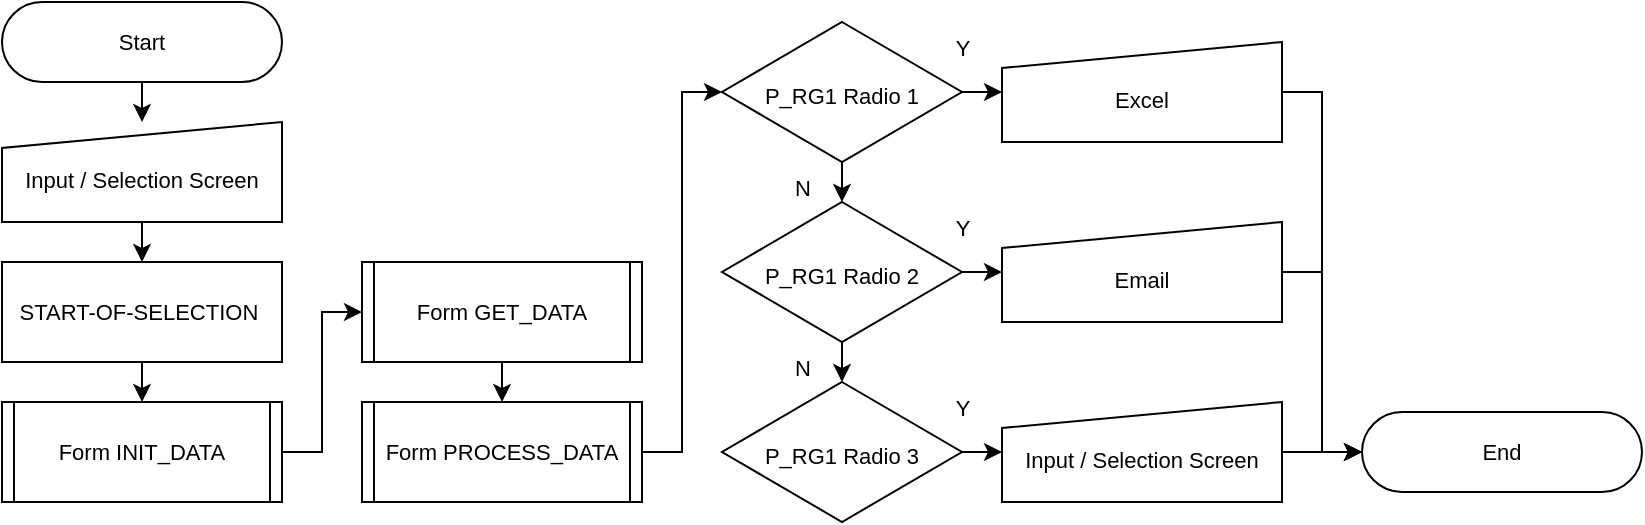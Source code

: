 <mxfile version="23.1.1" type="github">
  <diagram name="Page-1" id="NE_3t5wiLhzFA1TXTJgP">
    <mxGraphModel dx="786" dy="477" grid="1" gridSize="10" guides="1" tooltips="1" connect="1" arrows="1" fold="1" page="1" pageScale="1" pageWidth="1169" pageHeight="827" math="0" shadow="0">
      <root>
        <mxCell id="0" />
        <mxCell id="1" parent="0" />
        <mxCell id="V0nAIF_lq8hGFe_paVTC-11" style="edgeStyle=orthogonalEdgeStyle;rounded=0;orthogonalLoop=1;jettySize=auto;html=1;exitX=0.5;exitY=0.5;exitDx=0;exitDy=20;exitPerimeter=0;entryX=0.5;entryY=0;entryDx=0;entryDy=0;" edge="1" parent="1" source="V0nAIF_lq8hGFe_paVTC-1" target="V0nAIF_lq8hGFe_paVTC-2">
          <mxGeometry relative="1" as="geometry" />
        </mxCell>
        <mxCell id="V0nAIF_lq8hGFe_paVTC-1" value="Start" style="html=1;dashed=0;whiteSpace=wrap;shape=mxgraph.dfd.start;fontSize=11;" vertex="1" parent="1">
          <mxGeometry x="80" y="40" width="140" height="40" as="geometry" />
        </mxCell>
        <mxCell id="V0nAIF_lq8hGFe_paVTC-12" style="edgeStyle=orthogonalEdgeStyle;rounded=0;orthogonalLoop=1;jettySize=auto;html=1;exitX=0.5;exitY=1;exitDx=0;exitDy=0;entryX=0.5;entryY=0;entryDx=0;entryDy=0;" edge="1" parent="1" source="V0nAIF_lq8hGFe_paVTC-2" target="V0nAIF_lq8hGFe_paVTC-3">
          <mxGeometry relative="1" as="geometry" />
        </mxCell>
        <mxCell id="V0nAIF_lq8hGFe_paVTC-2" value="Input / Selection Screen" style="shape=manualInput;whiteSpace=wrap;html=1;fontSize=11;size=13;spacingTop=7;" vertex="1" parent="1">
          <mxGeometry x="80" y="100" width="140" height="50" as="geometry" />
        </mxCell>
        <mxCell id="V0nAIF_lq8hGFe_paVTC-13" style="edgeStyle=orthogonalEdgeStyle;rounded=0;orthogonalLoop=1;jettySize=auto;html=1;exitX=0.5;exitY=1;exitDx=0;exitDy=0;entryX=0.5;entryY=0;entryDx=0;entryDy=0;" edge="1" parent="1" source="V0nAIF_lq8hGFe_paVTC-3" target="V0nAIF_lq8hGFe_paVTC-4">
          <mxGeometry relative="1" as="geometry" />
        </mxCell>
        <mxCell id="V0nAIF_lq8hGFe_paVTC-3" value="&lt;font style=&quot;font-size: 11px;&quot;&gt;START-OF-SELECTION&amp;nbsp;&lt;br&gt;&lt;/font&gt;" style="shape=process;whiteSpace=wrap;html=1;backgroundOutline=1;fontSize=11;size=0;" vertex="1" parent="1">
          <mxGeometry x="80" y="170" width="140" height="50" as="geometry" />
        </mxCell>
        <mxCell id="V0nAIF_lq8hGFe_paVTC-8" style="edgeStyle=orthogonalEdgeStyle;rounded=0;orthogonalLoop=1;jettySize=auto;html=1;exitX=1;exitY=0.5;exitDx=0;exitDy=0;entryX=0;entryY=0.5;entryDx=0;entryDy=0;" edge="1" parent="1" source="V0nAIF_lq8hGFe_paVTC-4" target="V0nAIF_lq8hGFe_paVTC-6">
          <mxGeometry relative="1" as="geometry" />
        </mxCell>
        <mxCell id="V0nAIF_lq8hGFe_paVTC-4" value="&lt;font style=&quot;font-size: 11px;&quot;&gt;Form INIT_DATA&lt;br&gt;&lt;/font&gt;" style="shape=process;whiteSpace=wrap;html=1;backgroundOutline=1;fontSize=11;size=0.042;" vertex="1" parent="1">
          <mxGeometry x="80" y="240" width="140" height="50" as="geometry" />
        </mxCell>
        <mxCell id="V0nAIF_lq8hGFe_paVTC-14" style="edgeStyle=orthogonalEdgeStyle;rounded=0;orthogonalLoop=1;jettySize=auto;html=1;exitX=0.5;exitY=1;exitDx=0;exitDy=0;entryX=0.5;entryY=0;entryDx=0;entryDy=0;" edge="1" parent="1" source="V0nAIF_lq8hGFe_paVTC-6" target="V0nAIF_lq8hGFe_paVTC-7">
          <mxGeometry relative="1" as="geometry" />
        </mxCell>
        <mxCell id="V0nAIF_lq8hGFe_paVTC-6" value="&lt;font style=&quot;font-size: 11px;&quot;&gt;Form GET_DATA&lt;br&gt;&lt;/font&gt;" style="shape=process;whiteSpace=wrap;html=1;backgroundOutline=1;fontSize=11;size=0.042;" vertex="1" parent="1">
          <mxGeometry x="260" y="170" width="140" height="50" as="geometry" />
        </mxCell>
        <mxCell id="V0nAIF_lq8hGFe_paVTC-17" style="edgeStyle=orthogonalEdgeStyle;rounded=0;orthogonalLoop=1;jettySize=auto;html=1;exitX=1;exitY=0.5;exitDx=0;exitDy=0;entryX=0;entryY=0.5;entryDx=0;entryDy=0;" edge="1" parent="1" source="V0nAIF_lq8hGFe_paVTC-7" target="V0nAIF_lq8hGFe_paVTC-15">
          <mxGeometry relative="1" as="geometry">
            <Array as="points">
              <mxPoint x="420" y="265" />
              <mxPoint x="420" y="85" />
            </Array>
          </mxGeometry>
        </mxCell>
        <mxCell id="V0nAIF_lq8hGFe_paVTC-7" value="&lt;font style=&quot;font-size: 11px;&quot;&gt;Form PROCESS_DATA&lt;br&gt;&lt;/font&gt;" style="shape=process;whiteSpace=wrap;html=1;backgroundOutline=1;fontSize=11;size=0.042;" vertex="1" parent="1">
          <mxGeometry x="260" y="240" width="140" height="50" as="geometry" />
        </mxCell>
        <mxCell id="V0nAIF_lq8hGFe_paVTC-25" style="edgeStyle=orthogonalEdgeStyle;rounded=0;orthogonalLoop=1;jettySize=auto;html=1;exitX=0.5;exitY=1;exitDx=0;exitDy=0;entryX=0.5;entryY=0;entryDx=0;entryDy=0;" edge="1" parent="1" source="V0nAIF_lq8hGFe_paVTC-15" target="V0nAIF_lq8hGFe_paVTC-21">
          <mxGeometry relative="1" as="geometry" />
        </mxCell>
        <mxCell id="V0nAIF_lq8hGFe_paVTC-27" style="edgeStyle=orthogonalEdgeStyle;rounded=0;orthogonalLoop=1;jettySize=auto;html=1;exitX=1;exitY=0.5;exitDx=0;exitDy=0;entryX=0;entryY=0.5;entryDx=0;entryDy=0;" edge="1" parent="1" source="V0nAIF_lq8hGFe_paVTC-15" target="V0nAIF_lq8hGFe_paVTC-16">
          <mxGeometry relative="1" as="geometry" />
        </mxCell>
        <mxCell id="V0nAIF_lq8hGFe_paVTC-15" value="P_RG1 Radio 1" style="rhombus;whiteSpace=wrap;html=1;fontSize=11;spacingTop=3;" vertex="1" parent="1">
          <mxGeometry x="440" y="50" width="120" height="70" as="geometry" />
        </mxCell>
        <mxCell id="V0nAIF_lq8hGFe_paVTC-16" value="Excel" style="shape=manualInput;whiteSpace=wrap;html=1;fontSize=11;size=13;spacingTop=7;" vertex="1" parent="1">
          <mxGeometry x="580" y="60" width="140" height="50" as="geometry" />
        </mxCell>
        <mxCell id="V0nAIF_lq8hGFe_paVTC-26" style="edgeStyle=orthogonalEdgeStyle;rounded=0;orthogonalLoop=1;jettySize=auto;html=1;exitX=0.5;exitY=1;exitDx=0;exitDy=0;entryX=0.5;entryY=0;entryDx=0;entryDy=0;" edge="1" parent="1" source="V0nAIF_lq8hGFe_paVTC-21" target="V0nAIF_lq8hGFe_paVTC-22">
          <mxGeometry relative="1" as="geometry" />
        </mxCell>
        <mxCell id="V0nAIF_lq8hGFe_paVTC-29" style="edgeStyle=orthogonalEdgeStyle;rounded=0;orthogonalLoop=1;jettySize=auto;html=1;exitX=1;exitY=0.5;exitDx=0;exitDy=0;entryX=0;entryY=0.5;entryDx=0;entryDy=0;" edge="1" parent="1" source="V0nAIF_lq8hGFe_paVTC-21" target="V0nAIF_lq8hGFe_paVTC-23">
          <mxGeometry relative="1" as="geometry" />
        </mxCell>
        <mxCell id="V0nAIF_lq8hGFe_paVTC-21" value="P_RG1 Radio 2" style="rhombus;whiteSpace=wrap;html=1;fontSize=11;spacingTop=3;" vertex="1" parent="1">
          <mxGeometry x="440" y="140" width="120" height="70" as="geometry" />
        </mxCell>
        <mxCell id="V0nAIF_lq8hGFe_paVTC-30" style="edgeStyle=orthogonalEdgeStyle;rounded=0;orthogonalLoop=1;jettySize=auto;html=1;exitX=1;exitY=0.5;exitDx=0;exitDy=0;entryX=0;entryY=0.5;entryDx=0;entryDy=0;" edge="1" parent="1" source="V0nAIF_lq8hGFe_paVTC-22" target="V0nAIF_lq8hGFe_paVTC-24">
          <mxGeometry relative="1" as="geometry" />
        </mxCell>
        <mxCell id="V0nAIF_lq8hGFe_paVTC-22" value="P_RG1 Radio 3" style="rhombus;whiteSpace=wrap;html=1;fontSize=11;spacingTop=3;" vertex="1" parent="1">
          <mxGeometry x="440" y="230" width="120" height="70" as="geometry" />
        </mxCell>
        <mxCell id="V0nAIF_lq8hGFe_paVTC-23" value="Email" style="shape=manualInput;whiteSpace=wrap;html=1;fontSize=11;size=13;spacingTop=7;" vertex="1" parent="1">
          <mxGeometry x="580" y="150" width="140" height="50" as="geometry" />
        </mxCell>
        <mxCell id="V0nAIF_lq8hGFe_paVTC-24" value="Input / Selection Screen" style="shape=manualInput;whiteSpace=wrap;html=1;fontSize=11;size=13;spacingTop=7;" vertex="1" parent="1">
          <mxGeometry x="580" y="240" width="140" height="50" as="geometry" />
        </mxCell>
        <mxCell id="V0nAIF_lq8hGFe_paVTC-31" value="End" style="html=1;dashed=0;whiteSpace=wrap;shape=mxgraph.dfd.start;fontSize=11;" vertex="1" parent="1">
          <mxGeometry x="760" y="245" width="140" height="40" as="geometry" />
        </mxCell>
        <mxCell id="V0nAIF_lq8hGFe_paVTC-32" style="edgeStyle=orthogonalEdgeStyle;rounded=0;orthogonalLoop=1;jettySize=auto;html=1;exitX=1;exitY=0.5;exitDx=0;exitDy=0;entryX=0;entryY=0.5;entryDx=0;entryDy=0;entryPerimeter=0;" edge="1" parent="1" source="V0nAIF_lq8hGFe_paVTC-24" target="V0nAIF_lq8hGFe_paVTC-31">
          <mxGeometry relative="1" as="geometry" />
        </mxCell>
        <mxCell id="V0nAIF_lq8hGFe_paVTC-35" style="edgeStyle=orthogonalEdgeStyle;rounded=0;orthogonalLoop=1;jettySize=auto;html=1;exitX=1;exitY=0.5;exitDx=0;exitDy=0;entryX=0;entryY=0.5;entryDx=0;entryDy=0;entryPerimeter=0;" edge="1" parent="1" source="V0nAIF_lq8hGFe_paVTC-16" target="V0nAIF_lq8hGFe_paVTC-31">
          <mxGeometry relative="1" as="geometry" />
        </mxCell>
        <mxCell id="V0nAIF_lq8hGFe_paVTC-37" style="edgeStyle=orthogonalEdgeStyle;rounded=0;orthogonalLoop=1;jettySize=auto;html=1;exitX=1;exitY=0.5;exitDx=0;exitDy=0;entryX=0;entryY=0.5;entryDx=0;entryDy=0;entryPerimeter=0;" edge="1" parent="1" source="V0nAIF_lq8hGFe_paVTC-23" target="V0nAIF_lq8hGFe_paVTC-31">
          <mxGeometry relative="1" as="geometry" />
        </mxCell>
        <mxCell id="V0nAIF_lq8hGFe_paVTC-38" value="N" style="text;html=1;align=center;verticalAlign=middle;resizable=0;points=[];autosize=1;strokeColor=none;fillColor=none;fontSize=11;" vertex="1" parent="1">
          <mxGeometry x="465" y="118" width="30" height="30" as="geometry" />
        </mxCell>
        <mxCell id="V0nAIF_lq8hGFe_paVTC-39" value="N" style="text;html=1;align=center;verticalAlign=middle;resizable=0;points=[];autosize=1;strokeColor=none;fillColor=none;fontSize=11;" vertex="1" parent="1">
          <mxGeometry x="465" y="208" width="30" height="30" as="geometry" />
        </mxCell>
        <mxCell id="V0nAIF_lq8hGFe_paVTC-40" value="Y" style="text;html=1;align=center;verticalAlign=middle;resizable=0;points=[];autosize=1;strokeColor=none;fillColor=none;fontSize=11;" vertex="1" parent="1">
          <mxGeometry x="545" y="228" width="30" height="30" as="geometry" />
        </mxCell>
        <mxCell id="V0nAIF_lq8hGFe_paVTC-41" value="Y" style="text;html=1;align=center;verticalAlign=middle;resizable=0;points=[];autosize=1;strokeColor=none;fillColor=none;fontSize=11;" vertex="1" parent="1">
          <mxGeometry x="545" y="138" width="30" height="30" as="geometry" />
        </mxCell>
        <mxCell id="V0nAIF_lq8hGFe_paVTC-42" value="Y" style="text;html=1;align=center;verticalAlign=middle;resizable=0;points=[];autosize=1;strokeColor=none;fillColor=none;fontSize=11;" vertex="1" parent="1">
          <mxGeometry x="545" y="48" width="30" height="30" as="geometry" />
        </mxCell>
      </root>
    </mxGraphModel>
  </diagram>
</mxfile>
